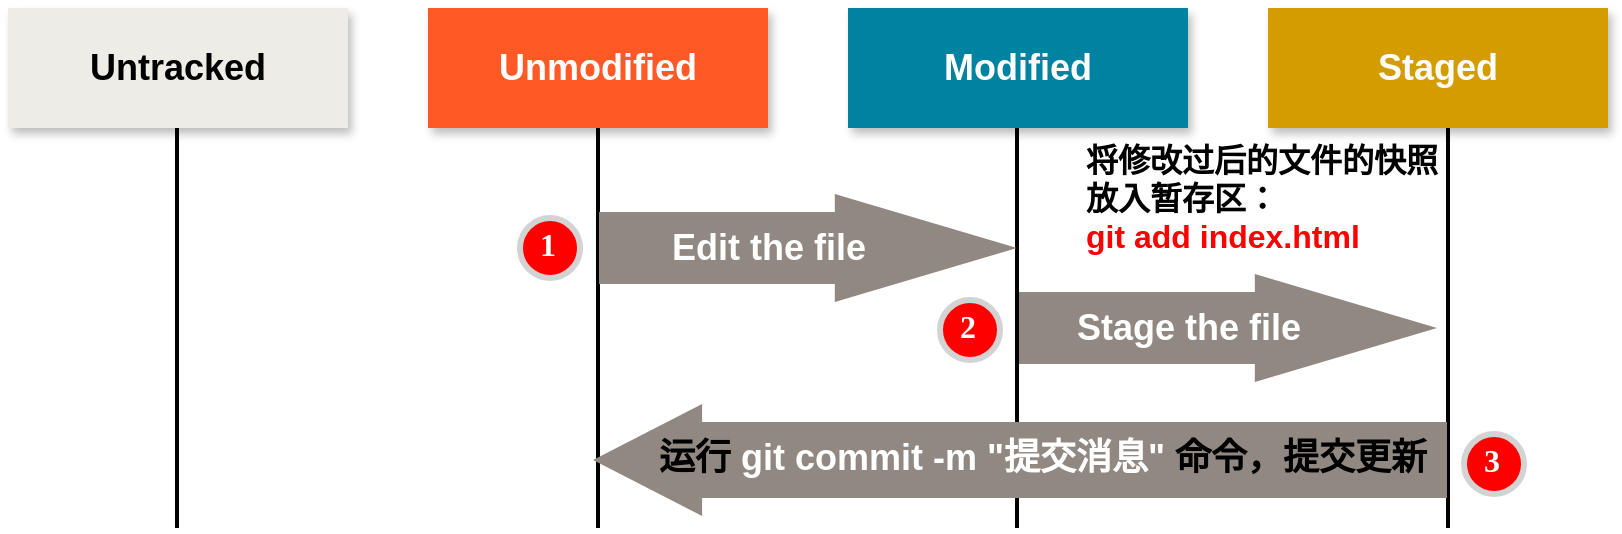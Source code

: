 <mxfile version="21.2.1" type="device">
  <diagram name="第 1 页" id="indisLRFP4kBTXNJLHcs">
    <mxGraphModel dx="1725" dy="579" grid="1" gridSize="10" guides="1" tooltips="1" connect="1" arrows="1" fold="1" page="1" pageScale="1" pageWidth="827" pageHeight="1169" math="0" shadow="0">
      <root>
        <mxCell id="0" />
        <mxCell id="1" parent="0" />
        <mxCell id="TZQG_eTM_Jlkd09ifVAf-1" value="&lt;font color=&quot;#ffffff&quot;&gt;&lt;span style=&quot;font-size: 18px;&quot;&gt;&lt;b&gt;Unmodified&lt;/b&gt;&lt;/span&gt;&lt;/font&gt;" style="rounded=0;whiteSpace=wrap;html=1;fillColor=#ff5a26;shadow=1;strokeColor=none;" parent="1" vertex="1">
          <mxGeometry x="170" y="140" width="170" height="60" as="geometry" />
        </mxCell>
        <mxCell id="TZQG_eTM_Jlkd09ifVAf-2" value="&lt;font color=&quot;#ffffff&quot;&gt;&lt;span style=&quot;font-size: 18px;&quot;&gt;&lt;b&gt;Modified&lt;/b&gt;&lt;/span&gt;&lt;/font&gt;" style="rounded=0;whiteSpace=wrap;html=1;fillColor=#0083a0;shadow=1;strokeColor=none;" parent="1" vertex="1">
          <mxGeometry x="380" y="140" width="170" height="60" as="geometry" />
        </mxCell>
        <mxCell id="TZQG_eTM_Jlkd09ifVAf-3" value="&lt;font color=&quot;#ffffff&quot;&gt;&lt;span style=&quot;font-size: 18px;&quot;&gt;&lt;b&gt;Staged&lt;br&gt;&lt;/b&gt;&lt;/span&gt;&lt;/font&gt;" style="rounded=0;whiteSpace=wrap;html=1;fillColor=#d59c00;shadow=1;strokeColor=none;" parent="1" vertex="1">
          <mxGeometry x="590" y="140" width="170" height="60" as="geometry" />
        </mxCell>
        <mxCell id="TZQG_eTM_Jlkd09ifVAf-4" value="" style="endArrow=none;html=1;rounded=0;entryX=0.5;entryY=1;entryDx=0;entryDy=0;strokeWidth=2;" parent="1" target="TZQG_eTM_Jlkd09ifVAf-1" edge="1">
          <mxGeometry width="50" height="50" relative="1" as="geometry">
            <mxPoint x="255" y="400" as="sourcePoint" />
            <mxPoint x="420" y="260" as="targetPoint" />
          </mxGeometry>
        </mxCell>
        <mxCell id="TZQG_eTM_Jlkd09ifVAf-5" value="" style="endArrow=none;html=1;rounded=0;entryX=0.5;entryY=1;entryDx=0;entryDy=0;strokeWidth=2;" parent="1" edge="1">
          <mxGeometry width="50" height="50" relative="1" as="geometry">
            <mxPoint x="464.5" y="400" as="sourcePoint" />
            <mxPoint x="464.5" y="200" as="targetPoint" />
          </mxGeometry>
        </mxCell>
        <mxCell id="TZQG_eTM_Jlkd09ifVAf-6" value="" style="endArrow=none;html=1;rounded=0;entryX=0.5;entryY=1;entryDx=0;entryDy=0;strokeWidth=2;" parent="1" edge="1">
          <mxGeometry width="50" height="50" relative="1" as="geometry">
            <mxPoint x="680" y="400" as="sourcePoint" />
            <mxPoint x="680" y="200" as="targetPoint" />
          </mxGeometry>
        </mxCell>
        <mxCell id="TZQG_eTM_Jlkd09ifVAf-7" value="" style="shape=flexArrow;endArrow=classic;html=1;rounded=0;width=36;endSize=30.03;strokeColor=none;fillColor=#918881;endWidth=17;" parent="1" edge="1">
          <mxGeometry width="50" height="50" relative="1" as="geometry">
            <mxPoint x="255" y="260" as="sourcePoint" />
            <mxPoint x="465" y="260" as="targetPoint" />
          </mxGeometry>
        </mxCell>
        <mxCell id="TZQG_eTM_Jlkd09ifVAf-12" value="&lt;span style=&quot;font-size: 18px;&quot;&gt;&lt;b&gt;&lt;font color=&quot;#ffffff&quot;&gt;Edit the file&lt;/font&gt;&lt;/b&gt;&lt;/span&gt;" style="edgeLabel;html=1;align=center;verticalAlign=middle;resizable=0;points=[];labelBackgroundColor=none;" parent="TZQG_eTM_Jlkd09ifVAf-7" vertex="1" connectable="0">
          <mxGeometry x="-0.143" y="3" relative="1" as="geometry">
            <mxPoint x="-5" y="3" as="offset" />
          </mxGeometry>
        </mxCell>
        <mxCell id="TZQG_eTM_Jlkd09ifVAf-14" value="" style="shape=flexArrow;endArrow=classic;html=1;rounded=0;width=38;endSize=17.85;strokeColor=none;fillColor=#918881;endWidth=17;" parent="1" edge="1">
          <mxGeometry width="50" height="50" relative="1" as="geometry">
            <mxPoint x="680" y="366" as="sourcePoint" />
            <mxPoint x="252" y="366" as="targetPoint" />
          </mxGeometry>
        </mxCell>
        <mxCell id="TZQG_eTM_Jlkd09ifVAf-15" value="&lt;b&gt;&lt;font style=&quot;font-size: 18px;&quot;&gt;运行&lt;/font&gt;&lt;font color=&quot;#ffffff&quot; style=&quot;font-size: 18px;&quot;&gt; git commit -m &quot;提交消息&quot; &lt;/font&gt;&lt;font style=&quot;font-size: 18px;&quot;&gt;命令，提交更新&lt;br&gt;&lt;/font&gt;&lt;/b&gt;" style="edgeLabel;html=1;align=center;verticalAlign=middle;resizable=0;points=[];labelBackgroundColor=none;" parent="TZQG_eTM_Jlkd09ifVAf-14" vertex="1" connectable="0">
          <mxGeometry x="-0.143" y="3" relative="1" as="geometry">
            <mxPoint x="-20" y="-4" as="offset" />
          </mxGeometry>
        </mxCell>
        <mxCell id="iFu_FdATjJb65iyfEFZR-1" value="&lt;span style=&quot;font-size: 18px;&quot;&gt;&lt;b&gt;Untracked&lt;/b&gt;&lt;/span&gt;" style="rounded=0;whiteSpace=wrap;html=1;fillColor=#eeece6;shadow=1;strokeColor=none;" parent="1" vertex="1">
          <mxGeometry x="-40" y="140" width="170" height="60" as="geometry" />
        </mxCell>
        <mxCell id="iFu_FdATjJb65iyfEFZR-2" value="" style="endArrow=none;html=1;rounded=0;entryX=0.5;entryY=1;entryDx=0;entryDy=0;strokeWidth=2;" parent="1" edge="1">
          <mxGeometry width="50" height="50" relative="1" as="geometry">
            <mxPoint x="44.5" y="400" as="sourcePoint" />
            <mxPoint x="44.5" y="200" as="targetPoint" />
          </mxGeometry>
        </mxCell>
        <mxCell id="iFu_FdATjJb65iyfEFZR-3" value="&lt;font color=&quot;#ffffff&quot; style=&quot;font-size: 16px;&quot;&gt;&lt;b&gt;1&lt;/b&gt;&lt;/font&gt;" style="ellipse;whiteSpace=wrap;html=1;aspect=fixed;strokeWidth=3;fontFamily=Tahoma;spacingBottom=4;spacingRight=2;strokeColor=#d3d3d3;fillColor=#FF0000;" parent="1" vertex="1">
          <mxGeometry x="216" y="245" width="30" height="30" as="geometry" />
        </mxCell>
        <mxCell id="iFu_FdATjJb65iyfEFZR-4" value="&lt;font color=&quot;#ffffff&quot; style=&quot;font-size: 16px;&quot;&gt;&lt;b&gt;2&lt;/b&gt;&lt;/font&gt;" style="ellipse;whiteSpace=wrap;html=1;aspect=fixed;strokeWidth=3;fontFamily=Tahoma;spacingBottom=4;spacingRight=2;strokeColor=#d3d3d3;fillColor=#FF0000;" parent="1" vertex="1">
          <mxGeometry x="426" y="286" width="30" height="30" as="geometry" />
        </mxCell>
        <mxCell id="dVUMroadtmChlmE0l_X3-1" value="" style="shape=flexArrow;endArrow=classic;html=1;rounded=0;width=36;endSize=30.03;strokeColor=none;fillColor=#918881;endWidth=17;" edge="1" parent="1">
          <mxGeometry width="50" height="50" relative="1" as="geometry">
            <mxPoint x="465" y="300" as="sourcePoint" />
            <mxPoint x="675" y="300" as="targetPoint" />
          </mxGeometry>
        </mxCell>
        <mxCell id="dVUMroadtmChlmE0l_X3-2" value="&lt;span style=&quot;font-size: 18px;&quot;&gt;&lt;b&gt;&lt;font color=&quot;#ffffff&quot;&gt;Stage the file&lt;/font&gt;&lt;/b&gt;&lt;/span&gt;" style="edgeLabel;html=1;align=center;verticalAlign=middle;resizable=0;points=[];labelBackgroundColor=none;" vertex="1" connectable="0" parent="dVUMroadtmChlmE0l_X3-1">
          <mxGeometry x="-0.143" y="3" relative="1" as="geometry">
            <mxPoint x="-5" y="3" as="offset" />
          </mxGeometry>
        </mxCell>
        <mxCell id="dVUMroadtmChlmE0l_X3-3" value="&lt;div style=&quot;text-align: left;&quot;&gt;&lt;span style=&quot;font-size: 16px; background-color: initial;&quot;&gt;&lt;b&gt;将修改过后的文件的快照放入暂存区：&lt;/b&gt;&lt;/span&gt;&lt;/div&gt;&lt;div style=&quot;text-align: left;&quot;&gt;&lt;span style=&quot;background-color: initial;&quot;&gt;&lt;font style=&quot;font-size: 16px;&quot; color=&quot;#ff0000&quot;&gt;&lt;b&gt;git add index.html&lt;/b&gt;&lt;/font&gt;&lt;/span&gt;&lt;/div&gt;" style="text;html=1;strokeColor=none;fillColor=none;align=center;verticalAlign=middle;whiteSpace=wrap;rounded=0;" vertex="1" parent="1">
          <mxGeometry x="498" y="210" width="193" height="50" as="geometry" />
        </mxCell>
        <mxCell id="dVUMroadtmChlmE0l_X3-4" value="&lt;font color=&quot;#ffffff&quot; style=&quot;font-size: 16px;&quot;&gt;&lt;b&gt;3&lt;/b&gt;&lt;/font&gt;" style="ellipse;whiteSpace=wrap;html=1;aspect=fixed;strokeWidth=3;fontFamily=Tahoma;spacingBottom=4;spacingRight=2;strokeColor=#d3d3d3;fillColor=#FF0000;" vertex="1" parent="1">
          <mxGeometry x="688" y="353" width="30" height="30" as="geometry" />
        </mxCell>
      </root>
    </mxGraphModel>
  </diagram>
</mxfile>
